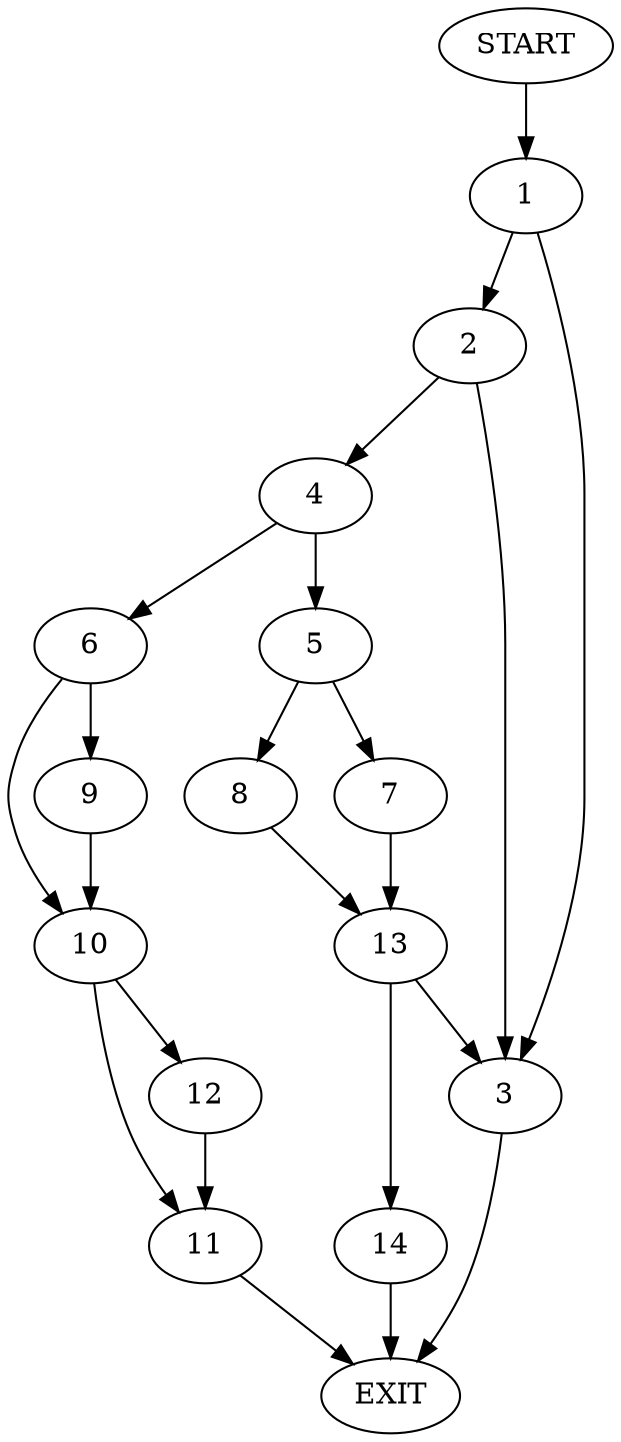 digraph {
0 [label="START"]
15 [label="EXIT"]
0 -> 1
1 -> 2
1 -> 3
2 -> 3
2 -> 4
3 -> 15
4 -> 5
4 -> 6
5 -> 7
5 -> 8
6 -> 9
6 -> 10
9 -> 10
10 -> 11
10 -> 12
11 -> 15
12 -> 11
8 -> 13
7 -> 13
13 -> 14
13 -> 3
14 -> 15
}

